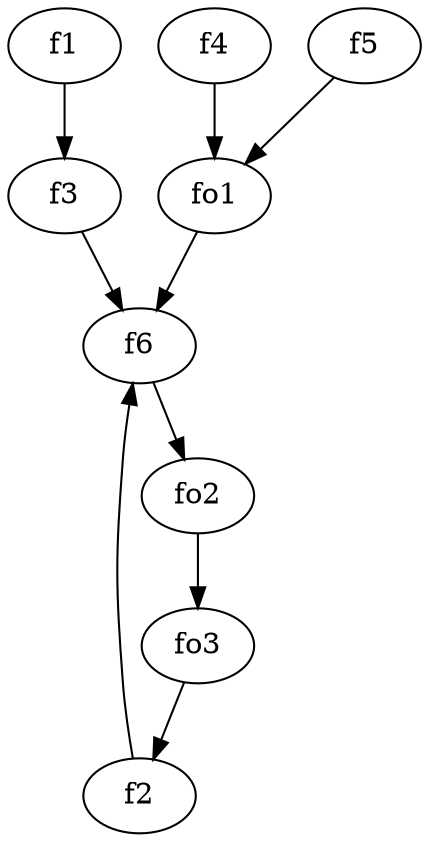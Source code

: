 strict digraph  {
f1;
f2;
f3;
f4;
f5;
f6;
fo1;
fo2;
fo3;
f1 -> f3  [weight=2];
f2 -> f6  [weight=2];
f3 -> f6  [weight=2];
f4 -> fo1  [weight=2];
f5 -> fo1  [weight=2];
f6 -> fo2  [weight=2];
fo1 -> f6  [weight=2];
fo2 -> fo3  [weight=2];
fo3 -> f2  [weight=2];
}

